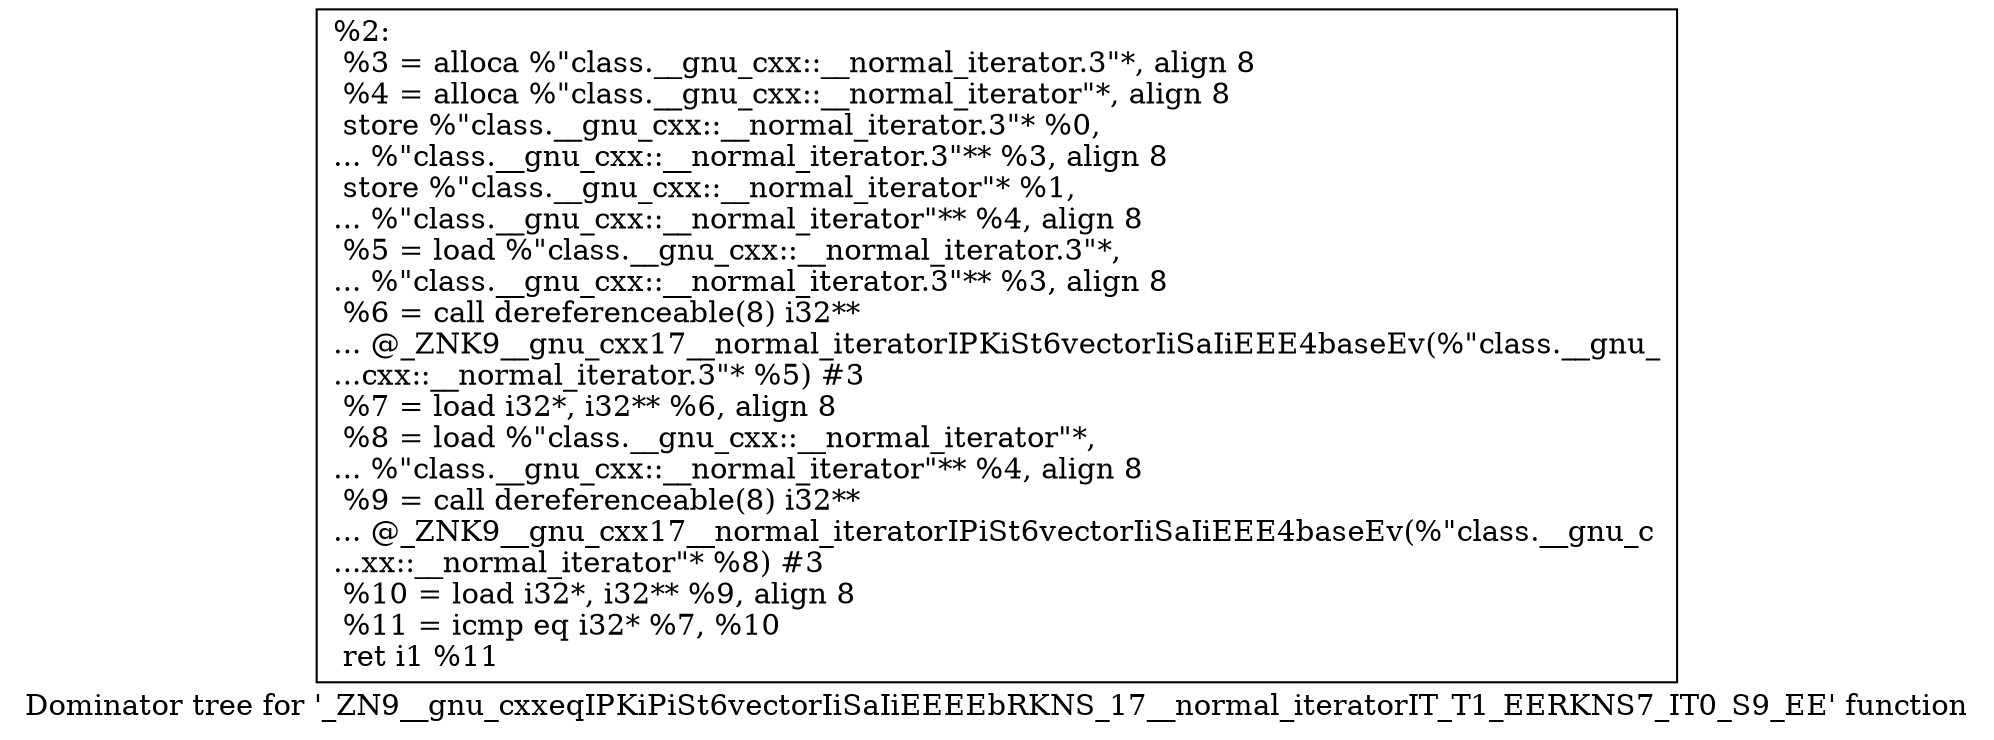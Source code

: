 digraph "Dominator tree for '_ZN9__gnu_cxxeqIPKiPiSt6vectorIiSaIiEEEEbRKNS_17__normal_iteratorIT_T1_EERKNS7_IT0_S9_EE' function" {
	label="Dominator tree for '_ZN9__gnu_cxxeqIPKiPiSt6vectorIiSaIiEEEEbRKNS_17__normal_iteratorIT_T1_EERKNS7_IT0_S9_EE' function";

	Node0x1476440 [shape=record,label="{%2:\l  %3 = alloca %\"class.__gnu_cxx::__normal_iterator.3\"*, align 8\l  %4 = alloca %\"class.__gnu_cxx::__normal_iterator\"*, align 8\l  store %\"class.__gnu_cxx::__normal_iterator.3\"* %0,\l... %\"class.__gnu_cxx::__normal_iterator.3\"** %3, align 8\l  store %\"class.__gnu_cxx::__normal_iterator\"* %1,\l... %\"class.__gnu_cxx::__normal_iterator\"** %4, align 8\l  %5 = load %\"class.__gnu_cxx::__normal_iterator.3\"*,\l... %\"class.__gnu_cxx::__normal_iterator.3\"** %3, align 8\l  %6 = call dereferenceable(8) i32**\l... @_ZNK9__gnu_cxx17__normal_iteratorIPKiSt6vectorIiSaIiEEE4baseEv(%\"class.__gnu_\l...cxx::__normal_iterator.3\"* %5) #3\l  %7 = load i32*, i32** %6, align 8\l  %8 = load %\"class.__gnu_cxx::__normal_iterator\"*,\l... %\"class.__gnu_cxx::__normal_iterator\"** %4, align 8\l  %9 = call dereferenceable(8) i32**\l... @_ZNK9__gnu_cxx17__normal_iteratorIPiSt6vectorIiSaIiEEE4baseEv(%\"class.__gnu_c\l...xx::__normal_iterator\"* %8) #3\l  %10 = load i32*, i32** %9, align 8\l  %11 = icmp eq i32* %7, %10\l  ret i1 %11\l}"];
}

